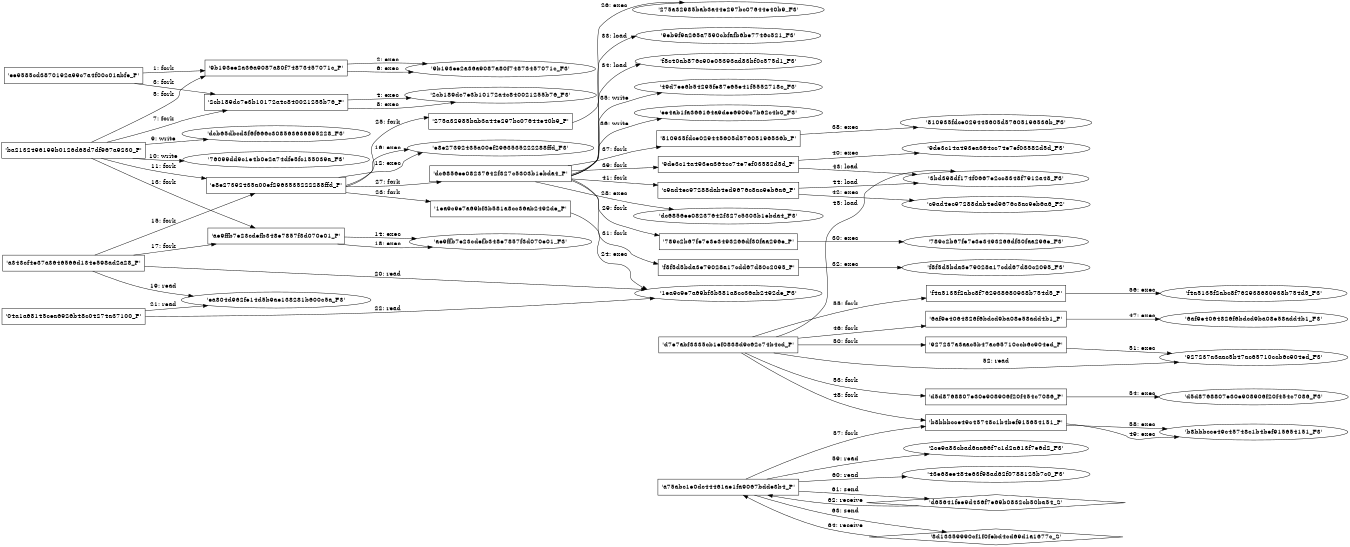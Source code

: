 digraph "D:\Learning\Paper\apt\基于CTI的攻击预警\Dataset\攻击图\ASGfromALLCTI\Research Spotlight The Resurgence of Qbot.dot" {
rankdir="LR"
size="9"
fixedsize="false"
splines="true"
nodesep=0.3
ranksep=0
fontsize=10
overlap="scalexy"
engine= "neato"
	"'ee9585cd3870192a99c7a4f00c01abfe_P'" [node_type=Process shape=box]
	"'9b193ee2a36a9087a80f74873457071c_P'" [node_type=Process shape=box]
	"'ee9585cd3870192a99c7a4f00c01abfe_P'" -> "'9b193ee2a36a9087a80f74873457071c_P'" [label="1: fork"]
	"'9b193ee2a36a9087a80f74873457071c_P'" [node_type=Process shape=box]
	"'9b193ee2a36a9087a80f74873457071c_F3'" [node_type=File shape=ellipse]
	"'9b193ee2a36a9087a80f74873457071c_P'" -> "'9b193ee2a36a9087a80f74873457071c_F3'" [label="2: exec"]
	"'ee9585cd3870192a99c7a4f00c01abfe_P'" [node_type=Process shape=box]
	"'2cb189dc7e3b10172a4c840021255b76_P'" [node_type=Process shape=box]
	"'ee9585cd3870192a99c7a4f00c01abfe_P'" -> "'2cb189dc7e3b10172a4c840021255b76_P'" [label="3: fork"]
	"'2cb189dc7e3b10172a4c840021255b76_P'" [node_type=Process shape=box]
	"'2cb189dc7e3b10172a4c840021255b76_F3'" [node_type=File shape=ellipse]
	"'2cb189dc7e3b10172a4c840021255b76_P'" -> "'2cb189dc7e3b10172a4c840021255b76_F3'" [label="4: exec"]
	"'ba2132496199b0126d68d7df967a9230_P'" [node_type=Process shape=box]
	"'9b193ee2a36a9087a80f74873457071c_P'" [node_type=Process shape=box]
	"'ba2132496199b0126d68d7df967a9230_P'" -> "'9b193ee2a36a9087a80f74873457071c_P'" [label="5: fork"]
	"'9b193ee2a36a9087a80f74873457071c_P'" [node_type=Process shape=box]
	"'9b193ee2a36a9087a80f74873457071c_F3'" [node_type=File shape=ellipse]
	"'9b193ee2a36a9087a80f74873457071c_P'" -> "'9b193ee2a36a9087a80f74873457071c_F3'" [label="6: exec"]
	"'ba2132496199b0126d68d7df967a9230_P'" [node_type=Process shape=box]
	"'2cb189dc7e3b10172a4c840021255b76_P'" [node_type=Process shape=box]
	"'ba2132496199b0126d68d7df967a9230_P'" -> "'2cb189dc7e3b10172a4c840021255b76_P'" [label="7: fork"]
	"'2cb189dc7e3b10172a4c840021255b76_P'" [node_type=Process shape=box]
	"'2cb189dc7e3b10172a4c840021255b76_F3'" [node_type=File shape=ellipse]
	"'2cb189dc7e3b10172a4c840021255b76_P'" -> "'2cb189dc7e3b10172a4c840021255b76_F3'" [label="8: exec"]
	"'dcb65dbcd3f6f666c308563636895228_F3'" [node_type=file shape=ellipse]
	"'ba2132496199b0126d68d7df967a9230_P'" [node_type=Process shape=box]
	"'ba2132496199b0126d68d7df967a9230_P'" -> "'dcb65dbcd3f6f666c308563636895228_F3'" [label="9: write"]
	"'76099dd9c1e4b0e2a74dfe5fc155039a_F3'" [node_type=file shape=ellipse]
	"'ba2132496199b0126d68d7df967a9230_P'" [node_type=Process shape=box]
	"'ba2132496199b0126d68d7df967a9230_P'" -> "'76099dd9c1e4b0e2a74dfe5fc155039a_F3'" [label="10: write"]
	"'ba2132496199b0126d68d7df967a9230_P'" [node_type=Process shape=box]
	"'e8e27392435a00ef2963535222288ffd_P'" [node_type=Process shape=box]
	"'ba2132496199b0126d68d7df967a9230_P'" -> "'e8e27392435a00ef2963535222288ffd_P'" [label="11: fork"]
	"'e8e27392435a00ef2963535222288ffd_P'" [node_type=Process shape=box]
	"'e8e27392435a00ef2963535222288ffd_F3'" [node_type=File shape=ellipse]
	"'e8e27392435a00ef2963535222288ffd_P'" -> "'e8e27392435a00ef2963535222288ffd_F3'" [label="12: exec"]
	"'ba2132496199b0126d68d7df967a9230_P'" [node_type=Process shape=box]
	"'ae9ffb7e23cdefb348e7857f3d070e01_P'" [node_type=Process shape=box]
	"'ba2132496199b0126d68d7df967a9230_P'" -> "'ae9ffb7e23cdefb348e7857f3d070e01_P'" [label="13: fork"]
	"'ae9ffb7e23cdefb348e7857f3d070e01_P'" [node_type=Process shape=box]
	"'ae9ffb7e23cdefb348e7857f3d070e01_F3'" [node_type=File shape=ellipse]
	"'ae9ffb7e23cdefb348e7857f3d070e01_P'" -> "'ae9ffb7e23cdefb348e7857f3d070e01_F3'" [label="14: exec"]
	"'a343cf4e37a3646566d134e598ad2a28_P'" [node_type=Process shape=box]
	"'e8e27392435a00ef2963535222288ffd_P'" [node_type=Process shape=box]
	"'a343cf4e37a3646566d134e598ad2a28_P'" -> "'e8e27392435a00ef2963535222288ffd_P'" [label="15: fork"]
	"'e8e27392435a00ef2963535222288ffd_P'" [node_type=Process shape=box]
	"'e8e27392435a00ef2963535222288ffd_F3'" [node_type=File shape=ellipse]
	"'e8e27392435a00ef2963535222288ffd_P'" -> "'e8e27392435a00ef2963535222288ffd_F3'" [label="16: exec"]
	"'a343cf4e37a3646566d134e598ad2a28_P'" [node_type=Process shape=box]
	"'ae9ffb7e23cdefb348e7857f3d070e01_P'" [node_type=Process shape=box]
	"'a343cf4e37a3646566d134e598ad2a28_P'" -> "'ae9ffb7e23cdefb348e7857f3d070e01_P'" [label="17: fork"]
	"'ae9ffb7e23cdefb348e7857f3d070e01_P'" [node_type=Process shape=box]
	"'ae9ffb7e23cdefb348e7857f3d070e01_F3'" [node_type=File shape=ellipse]
	"'ae9ffb7e23cdefb348e7857f3d070e01_P'" -> "'ae9ffb7e23cdefb348e7857f3d070e01_F3'" [label="18: exec"]
	"'ea804d962fe14d5b9ae138281b600c5a_F3'" [node_type=file shape=ellipse]
	"'a343cf4e37a3646566d134e598ad2a28_P'" [node_type=Process shape=box]
	"'a343cf4e37a3646566d134e598ad2a28_P'" -> "'ea804d962fe14d5b9ae138281b600c5a_F3'" [label="19: read"]
	"'1ea9c9e7a69bf3b581a8cc36ab2492de_F3'" [node_type=file shape=ellipse]
	"'a343cf4e37a3646566d134e598ad2a28_P'" [node_type=Process shape=box]
	"'a343cf4e37a3646566d134e598ad2a28_P'" -> "'1ea9c9e7a69bf3b581a8cc36ab2492de_F3'" [label="20: read"]
	"'ea804d962fe14d5b9ae138281b600c5a_F3'" [node_type=file shape=ellipse]
	"'04a1a68145cea6926b48c04274a37100_P'" [node_type=Process shape=box]
	"'04a1a68145cea6926b48c04274a37100_P'" -> "'ea804d962fe14d5b9ae138281b600c5a_F3'" [label="21: read"]
	"'1ea9c9e7a69bf3b581a8cc36ab2492de_F3'" [node_type=file shape=ellipse]
	"'04a1a68145cea6926b48c04274a37100_P'" [node_type=Process shape=box]
	"'04a1a68145cea6926b48c04274a37100_P'" -> "'1ea9c9e7a69bf3b581a8cc36ab2492de_F3'" [label="22: read"]
	"'e8e27392435a00ef2963535222288ffd_P'" [node_type=Process shape=box]
	"'1ea9c9e7a69bf3b581a8cc36ab2492de_P'" [node_type=Process shape=box]
	"'e8e27392435a00ef2963535222288ffd_P'" -> "'1ea9c9e7a69bf3b581a8cc36ab2492de_P'" [label="23: fork"]
	"'1ea9c9e7a69bf3b581a8cc36ab2492de_P'" [node_type=Process shape=box]
	"'1ea9c9e7a69bf3b581a8cc36ab2492de_F3'" [node_type=File shape=ellipse]
	"'1ea9c9e7a69bf3b581a8cc36ab2492de_P'" -> "'1ea9c9e7a69bf3b581a8cc36ab2492de_F3'" [label="24: exec"]
	"'e8e27392435a00ef2963535222288ffd_P'" [node_type=Process shape=box]
	"'275a32985bab3a44e297bc07644e40b9_P'" [node_type=Process shape=box]
	"'e8e27392435a00ef2963535222288ffd_P'" -> "'275a32985bab3a44e297bc07644e40b9_P'" [label="25: fork"]
	"'275a32985bab3a44e297bc07644e40b9_P'" [node_type=Process shape=box]
	"'275a32985bab3a44e297bc07644e40b9_F3'" [node_type=File shape=ellipse]
	"'275a32985bab3a44e297bc07644e40b9_P'" -> "'275a32985bab3a44e297bc07644e40b9_F3'" [label="26: exec"]
	"'e8e27392435a00ef2963535222288ffd_P'" [node_type=Process shape=box]
	"'dc6856ee08237642f327c5303b1ebda4_P'" [node_type=Process shape=box]
	"'e8e27392435a00ef2963535222288ffd_P'" -> "'dc6856ee08237642f327c5303b1ebda4_P'" [label="27: fork"]
	"'dc6856ee08237642f327c5303b1ebda4_P'" [node_type=Process shape=box]
	"'dc6856ee08237642f327c5303b1ebda4_F3'" [node_type=File shape=ellipse]
	"'dc6856ee08237642f327c5303b1ebda4_P'" -> "'dc6856ee08237642f327c5303b1ebda4_F3'" [label="28: exec"]
	"'dc6856ee08237642f327c5303b1ebda4_P'" [node_type=Process shape=box]
	"'789c2b67fe7e3e3493266df30faa296e_P'" [node_type=Process shape=box]
	"'dc6856ee08237642f327c5303b1ebda4_P'" -> "'789c2b67fe7e3e3493266df30faa296e_P'" [label="29: fork"]
	"'789c2b67fe7e3e3493266df30faa296e_P'" [node_type=Process shape=box]
	"'789c2b67fe7e3e3493266df30faa296e_F3'" [node_type=File shape=ellipse]
	"'789c2b67fe7e3e3493266df30faa296e_P'" -> "'789c2b67fe7e3e3493266df30faa296e_F3'" [label="30: exec"]
	"'dc6856ee08237642f327c5303b1ebda4_P'" [node_type=Process shape=box]
	"'f8f5d5bda3e79028a17cdd67d80c2095_P'" [node_type=Process shape=box]
	"'dc6856ee08237642f327c5303b1ebda4_P'" -> "'f8f5d5bda3e79028a17cdd67d80c2095_P'" [label="31: fork"]
	"'f8f5d5bda3e79028a17cdd67d80c2095_P'" [node_type=Process shape=box]
	"'f8f5d5bda3e79028a17cdd67d80c2095_F3'" [node_type=File shape=ellipse]
	"'f8f5d5bda3e79028a17cdd67d80c2095_P'" -> "'f8f5d5bda3e79028a17cdd67d80c2095_F3'" [label="32: exec"]
	"'9eb9f9a265a7590cbfafb6be7746c521_F3'" [node_type=file shape=ellipse]
	"'dc6856ee08237642f327c5303b1ebda4_P'" [node_type=Process shape=box]
	"'dc6856ee08237642f327c5303b1ebda4_P'" -> "'9eb9f9a265a7590cbfafb6be7746c521_F3'" [label="33: load"]
	"'f8c40ab876c90e05393ad83bf0c575d1_F3'" [node_type=file shape=ellipse]
	"'dc6856ee08237642f327c5303b1ebda4_P'" [node_type=Process shape=box]
	"'dc6856ee08237642f327c5303b1ebda4_P'" -> "'f8c40ab876c90e05393ad83bf0c575d1_F3'" [label="34: load"]
	"'49d7ee6b54295fe87e65e41f5552718c_F3'" [node_type=file shape=ellipse]
	"'dc6856ee08237642f327c5303b1ebda4_P'" [node_type=Process shape=box]
	"'dc6856ee08237642f327c5303b1ebda4_P'" -> "'49d7ee6b54295fe87e65e41f5552718c_F3'" [label="35: write"]
	"'ee4ab1fa366164a9dee6909c7b62c4b0_F3'" [node_type=file shape=ellipse]
	"'dc6856ee08237642f327c5303b1ebda4_P'" [node_type=Process shape=box]
	"'dc6856ee08237642f327c5303b1ebda4_P'" -> "'ee4ab1fa366164a9dee6909c7b62c4b0_F3'" [label="36: write"]
	"'dc6856ee08237642f327c5303b1ebda4_P'" [node_type=Process shape=box]
	"'810935fdce029445605d57605196536b_P'" [node_type=Process shape=box]
	"'dc6856ee08237642f327c5303b1ebda4_P'" -> "'810935fdce029445605d57605196536b_P'" [label="37: fork"]
	"'810935fdce029445605d57605196536b_P'" [node_type=Process shape=box]
	"'810935fdce029445605d57605196536b_F3'" [node_type=File shape=ellipse]
	"'810935fdce029445605d57605196536b_P'" -> "'810935fdce029445605d57605196536b_F3'" [label="38: exec"]
	"'dc6856ee08237642f327c5303b1ebda4_P'" [node_type=Process shape=box]
	"'9de3c14a493ea364cc74e7ef03582d5d_P'" [node_type=Process shape=box]
	"'dc6856ee08237642f327c5303b1ebda4_P'" -> "'9de3c14a493ea364cc74e7ef03582d5d_P'" [label="39: fork"]
	"'9de3c14a493ea364cc74e7ef03582d5d_P'" [node_type=Process shape=box]
	"'9de3c14a493ea364cc74e7ef03582d5d_F3'" [node_type=File shape=ellipse]
	"'9de3c14a493ea364cc74e7ef03582d5d_P'" -> "'9de3c14a493ea364cc74e7ef03582d5d_F3'" [label="40: exec"]
	"'dc6856ee08237642f327c5303b1ebda4_P'" [node_type=Process shape=box]
	"'c9ad4ec97288dab4ed9676c8ac9eb6a6_P'" [node_type=Process shape=box]
	"'dc6856ee08237642f327c5303b1ebda4_P'" -> "'c9ad4ec97288dab4ed9676c8ac9eb6a6_P'" [label="41: fork"]
	"'c9ad4ec97288dab4ed9676c8ac9eb6a6_P'" [node_type=Process shape=box]
	"'c9ad4ec97288dab4ed9676c8ac9eb6a6_F2'" [node_type=File shape=ellipse]
	"'c9ad4ec97288dab4ed9676c8ac9eb6a6_P'" -> "'c9ad4ec97288dab4ed9676c8ac9eb6a6_F2'" [label="42: exec"]
	"'3bd398df174f0667e2cc8348f7912a48_F3'" [node_type=file shape=ellipse]
	"'9de3c14a493ea364cc74e7ef03582d5d_P'" [node_type=Process shape=box]
	"'9de3c14a493ea364cc74e7ef03582d5d_P'" -> "'3bd398df174f0667e2cc8348f7912a48_F3'" [label="43: load"]
	"'3bd398df174f0667e2cc8348f7912a48_F3'" [node_type=file shape=ellipse]
	"'c9ad4ec97288dab4ed9676c8ac9eb6a6_P'" [node_type=Process shape=box]
	"'c9ad4ec97288dab4ed9676c8ac9eb6a6_P'" -> "'3bd398df174f0667e2cc8348f7912a48_F3'" [label="44: load"]
	"'3bd398df174f0667e2cc8348f7912a48_F3'" [node_type=file shape=ellipse]
	"'d7e7abf3335cb1ef0838d9c62c74b4cd_P'" [node_type=Process shape=box]
	"'d7e7abf3335cb1ef0838d9c62c74b4cd_P'" -> "'3bd398df174f0667e2cc8348f7912a48_F3'" [label="45: load"]
	"'d7e7abf3335cb1ef0838d9c62c74b4cd_P'" [node_type=Process shape=box]
	"'6af9e4064826f6bdcd9ba08e58add4b1_P'" [node_type=Process shape=box]
	"'d7e7abf3335cb1ef0838d9c62c74b4cd_P'" -> "'6af9e4064826f6bdcd9ba08e58add4b1_P'" [label="46: fork"]
	"'6af9e4064826f6bdcd9ba08e58add4b1_P'" [node_type=Process shape=box]
	"'6af9e4064826f6bdcd9ba08e58add4b1_F3'" [node_type=File shape=ellipse]
	"'6af9e4064826f6bdcd9ba08e58add4b1_P'" -> "'6af9e4064826f6bdcd9ba08e58add4b1_F3'" [label="47: exec"]
	"'d7e7abf3335cb1ef0838d9c62c74b4cd_P'" [node_type=Process shape=box]
	"'b8bbbcce49c45748c1b4bef915654151_P'" [node_type=Process shape=box]
	"'d7e7abf3335cb1ef0838d9c62c74b4cd_P'" -> "'b8bbbcce49c45748c1b4bef915654151_P'" [label="48: fork"]
	"'b8bbbcce49c45748c1b4bef915654151_P'" [node_type=Process shape=box]
	"'b8bbbcce49c45748c1b4bef915654151_F3'" [node_type=File shape=ellipse]
	"'b8bbbcce49c45748c1b4bef915654151_P'" -> "'b8bbbcce49c45748c1b4bef915654151_F3'" [label="49: exec"]
	"'d7e7abf3335cb1ef0838d9c62c74b4cd_P'" [node_type=Process shape=box]
	"'927237a3aac5b47ac65710ccb6c904ed_P'" [node_type=Process shape=box]
	"'d7e7abf3335cb1ef0838d9c62c74b4cd_P'" -> "'927237a3aac5b47ac65710ccb6c904ed_P'" [label="50: fork"]
	"'927237a3aac5b47ac65710ccb6c904ed_P'" [node_type=Process shape=box]
	"'927237a3aac5b47ac65710ccb6c904ed_F3'" [node_type=File shape=ellipse]
	"'927237a3aac5b47ac65710ccb6c904ed_P'" -> "'927237a3aac5b47ac65710ccb6c904ed_F3'" [label="51: exec"]
	"'927237a3aac5b47ac65710ccb6c904ed_F3'" [node_type=file shape=ellipse]
	"'d7e7abf3335cb1ef0838d9c62c74b4cd_P'" [node_type=Process shape=box]
	"'d7e7abf3335cb1ef0838d9c62c74b4cd_P'" -> "'927237a3aac5b47ac65710ccb6c904ed_F3'" [label="52: read"]
	"'d7e7abf3335cb1ef0838d9c62c74b4cd_P'" [node_type=Process shape=box]
	"'d5d8768807e30e908906f20f454c7086_P'" [node_type=Process shape=box]
	"'d7e7abf3335cb1ef0838d9c62c74b4cd_P'" -> "'d5d8768807e30e908906f20f454c7086_P'" [label="53: fork"]
	"'d5d8768807e30e908906f20f454c7086_P'" [node_type=Process shape=box]
	"'d5d8768807e30e908906f20f454c7086_F3'" [node_type=File shape=ellipse]
	"'d5d8768807e30e908906f20f454c7086_P'" -> "'d5d8768807e30e908906f20f454c7086_F3'" [label="54: exec"]
	"'d7e7abf3335cb1ef0838d9c62c74b4cd_P'" [node_type=Process shape=box]
	"'f4a5135f2abc8f762938680938b754d5_P'" [node_type=Process shape=box]
	"'d7e7abf3335cb1ef0838d9c62c74b4cd_P'" -> "'f4a5135f2abc8f762938680938b754d5_P'" [label="55: fork"]
	"'f4a5135f2abc8f762938680938b754d5_P'" [node_type=Process shape=box]
	"'f4a5135f2abc8f762938680938b754d5_F3'" [node_type=File shape=ellipse]
	"'f4a5135f2abc8f762938680938b754d5_P'" -> "'f4a5135f2abc8f762938680938b754d5_F3'" [label="56: exec"]
	"'a75abc1e0dc44461ae1fa9067bdde3b4_P'" [node_type=Process shape=box]
	"'b8bbbcce49c45748c1b4bef915654151_P'" [node_type=Process shape=box]
	"'a75abc1e0dc44461ae1fa9067bdde3b4_P'" -> "'b8bbbcce49c45748c1b4bef915654151_P'" [label="57: fork"]
	"'b8bbbcce49c45748c1b4bef915654151_P'" [node_type=Process shape=box]
	"'b8bbbcce49c45748c1b4bef915654151_F3'" [node_type=File shape=ellipse]
	"'b8bbbcce49c45748c1b4bef915654151_P'" -> "'b8bbbcce49c45748c1b4bef915654151_F3'" [label="58: exec"]
	"'2ce9a83cbad6aa66f7c1d2a613f7e6d2_F3'" [node_type=file shape=ellipse]
	"'a75abc1e0dc44461ae1fa9067bdde3b4_P'" [node_type=Process shape=box]
	"'a75abc1e0dc44461ae1fa9067bdde3b4_P'" -> "'2ce9a83cbad6aa66f7c1d2a613f7e6d2_F3'" [label="59: read"]
	"'43e68ee484e63f98ad62f0788125b7c0_F3'" [node_type=file shape=ellipse]
	"'a75abc1e0dc44461ae1fa9067bdde3b4_P'" [node_type=Process shape=box]
	"'a75abc1e0dc44461ae1fa9067bdde3b4_P'" -> "'43e68ee484e63f98ad62f0788125b7c0_F3'" [label="60: read"]
	"'d65641fee9d436f7e69b0832cb50ba54_S'" [node_type=Socket shape=diamond]
	"'a75abc1e0dc44461ae1fa9067bdde3b4_P'" [node_type=Process shape=box]
	"'a75abc1e0dc44461ae1fa9067bdde3b4_P'" -> "'d65641fee9d436f7e69b0832cb50ba54_S'" [label="61: send"]
	"'d65641fee9d436f7e69b0832cb50ba54_S'" -> "'a75abc1e0dc44461ae1fa9067bdde3b4_P'" [label="62: receive"]
	"'8d13359990cf1f0febd4cd69d1a1677c_S'" [node_type=Socket shape=diamond]
	"'a75abc1e0dc44461ae1fa9067bdde3b4_P'" [node_type=Process shape=box]
	"'a75abc1e0dc44461ae1fa9067bdde3b4_P'" -> "'8d13359990cf1f0febd4cd69d1a1677c_S'" [label="63: send"]
	"'8d13359990cf1f0febd4cd69d1a1677c_S'" -> "'a75abc1e0dc44461ae1fa9067bdde3b4_P'" [label="64: receive"]
}
